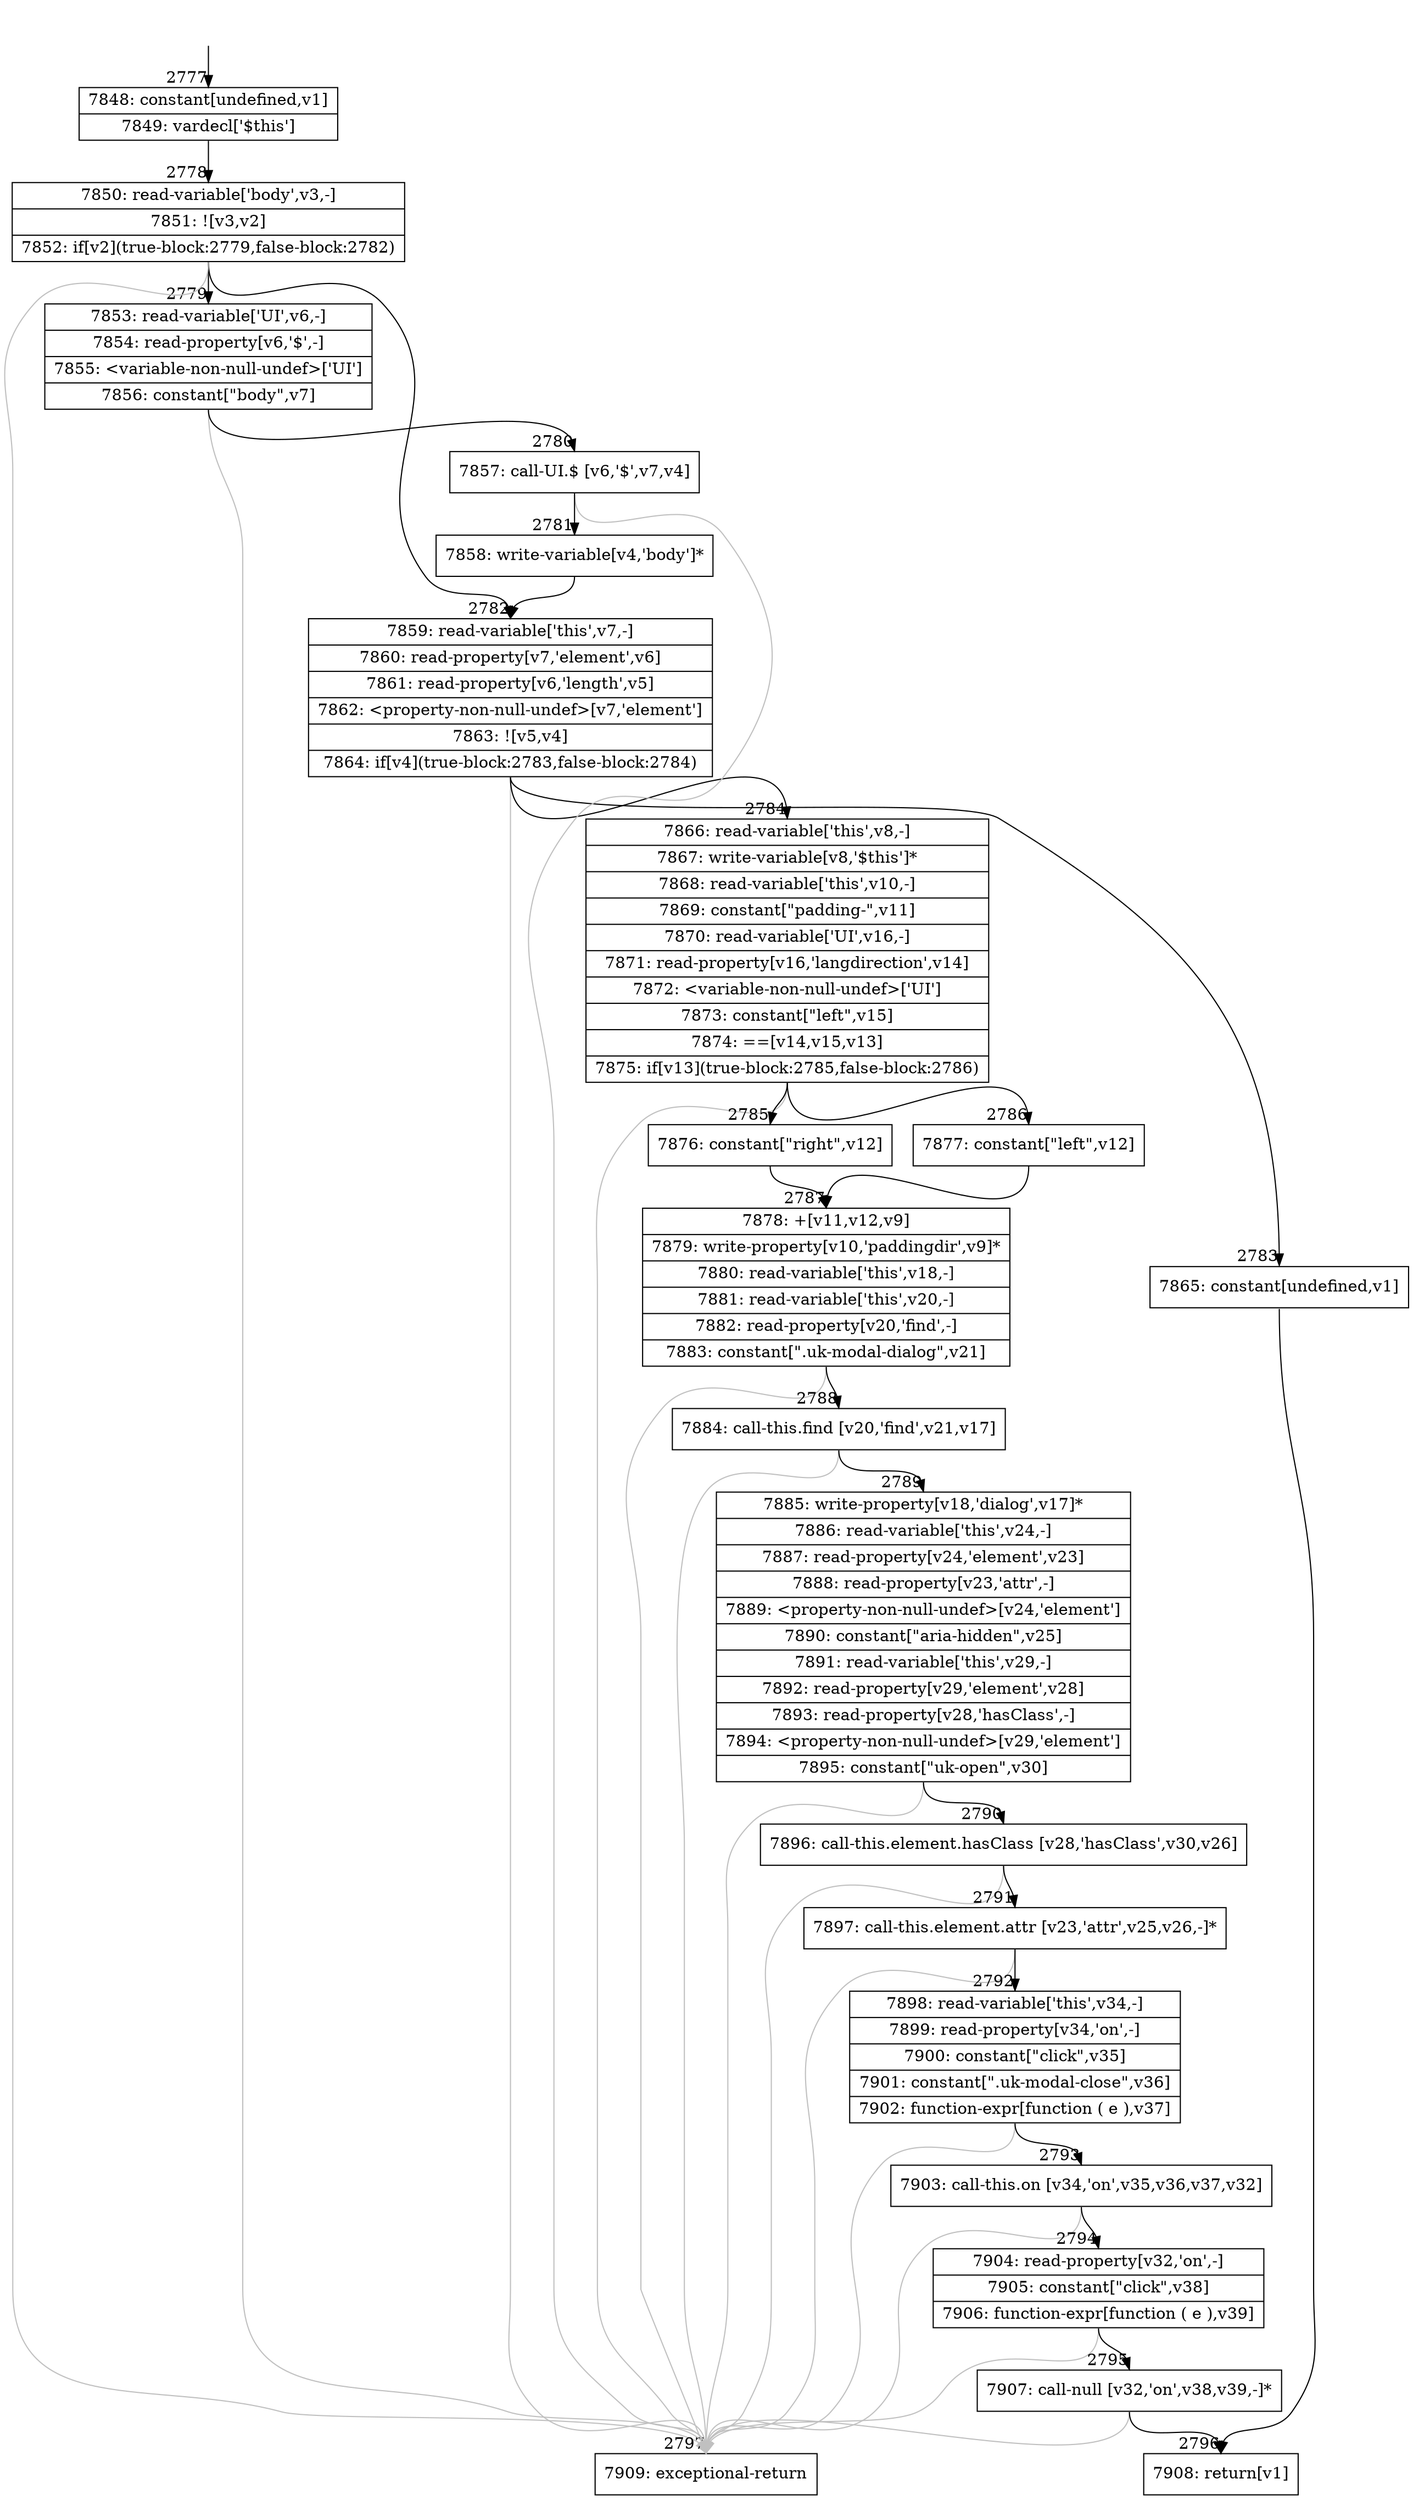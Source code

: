 digraph {
rankdir="TD"
BB_entry214[shape=none,label=""];
BB_entry214 -> BB2777 [tailport=s, headport=n, headlabel="    2777"]
BB2777 [shape=record label="{7848: constant[undefined,v1]|7849: vardecl['$this']}" ] 
BB2777 -> BB2778 [tailport=s, headport=n, headlabel="      2778"]
BB2778 [shape=record label="{7850: read-variable['body',v3,-]|7851: ![v3,v2]|7852: if[v2](true-block:2779,false-block:2782)}" ] 
BB2778 -> BB2779 [tailport=s, headport=n, headlabel="      2779"]
BB2778 -> BB2782 [tailport=s, headport=n, headlabel="      2782"]
BB2778 -> BB2797 [tailport=s, headport=n, color=gray, headlabel="      2797"]
BB2779 [shape=record label="{7853: read-variable['UI',v6,-]|7854: read-property[v6,'$',-]|7855: \<variable-non-null-undef\>['UI']|7856: constant[\"body\",v7]}" ] 
BB2779 -> BB2780 [tailport=s, headport=n, headlabel="      2780"]
BB2779 -> BB2797 [tailport=s, headport=n, color=gray]
BB2780 [shape=record label="{7857: call-UI.$ [v6,'$',v7,v4]}" ] 
BB2780 -> BB2781 [tailport=s, headport=n, headlabel="      2781"]
BB2780 -> BB2797 [tailport=s, headport=n, color=gray]
BB2781 [shape=record label="{7858: write-variable[v4,'body']*}" ] 
BB2781 -> BB2782 [tailport=s, headport=n]
BB2782 [shape=record label="{7859: read-variable['this',v7,-]|7860: read-property[v7,'element',v6]|7861: read-property[v6,'length',v5]|7862: \<property-non-null-undef\>[v7,'element']|7863: ![v5,v4]|7864: if[v4](true-block:2783,false-block:2784)}" ] 
BB2782 -> BB2783 [tailport=s, headport=n, headlabel="      2783"]
BB2782 -> BB2784 [tailport=s, headport=n, headlabel="      2784"]
BB2782 -> BB2797 [tailport=s, headport=n, color=gray]
BB2783 [shape=record label="{7865: constant[undefined,v1]}" ] 
BB2783 -> BB2796 [tailport=s, headport=n, headlabel="      2796"]
BB2784 [shape=record label="{7866: read-variable['this',v8,-]|7867: write-variable[v8,'$this']*|7868: read-variable['this',v10,-]|7869: constant[\"padding-\",v11]|7870: read-variable['UI',v16,-]|7871: read-property[v16,'langdirection',v14]|7872: \<variable-non-null-undef\>['UI']|7873: constant[\"left\",v15]|7874: ==[v14,v15,v13]|7875: if[v13](true-block:2785,false-block:2786)}" ] 
BB2784 -> BB2785 [tailport=s, headport=n, headlabel="      2785"]
BB2784 -> BB2786 [tailport=s, headport=n, headlabel="      2786"]
BB2784 -> BB2797 [tailport=s, headport=n, color=gray]
BB2785 [shape=record label="{7876: constant[\"right\",v12]}" ] 
BB2785 -> BB2787 [tailport=s, headport=n, headlabel="      2787"]
BB2786 [shape=record label="{7877: constant[\"left\",v12]}" ] 
BB2786 -> BB2787 [tailport=s, headport=n]
BB2787 [shape=record label="{7878: +[v11,v12,v9]|7879: write-property[v10,'paddingdir',v9]*|7880: read-variable['this',v18,-]|7881: read-variable['this',v20,-]|7882: read-property[v20,'find',-]|7883: constant[\".uk-modal-dialog\",v21]}" ] 
BB2787 -> BB2788 [tailport=s, headport=n, headlabel="      2788"]
BB2787 -> BB2797 [tailport=s, headport=n, color=gray]
BB2788 [shape=record label="{7884: call-this.find [v20,'find',v21,v17]}" ] 
BB2788 -> BB2789 [tailport=s, headport=n, headlabel="      2789"]
BB2788 -> BB2797 [tailport=s, headport=n, color=gray]
BB2789 [shape=record label="{7885: write-property[v18,'dialog',v17]*|7886: read-variable['this',v24,-]|7887: read-property[v24,'element',v23]|7888: read-property[v23,'attr',-]|7889: \<property-non-null-undef\>[v24,'element']|7890: constant[\"aria-hidden\",v25]|7891: read-variable['this',v29,-]|7892: read-property[v29,'element',v28]|7893: read-property[v28,'hasClass',-]|7894: \<property-non-null-undef\>[v29,'element']|7895: constant[\"uk-open\",v30]}" ] 
BB2789 -> BB2790 [tailport=s, headport=n, headlabel="      2790"]
BB2789 -> BB2797 [tailport=s, headport=n, color=gray]
BB2790 [shape=record label="{7896: call-this.element.hasClass [v28,'hasClass',v30,v26]}" ] 
BB2790 -> BB2791 [tailport=s, headport=n, headlabel="      2791"]
BB2790 -> BB2797 [tailport=s, headport=n, color=gray]
BB2791 [shape=record label="{7897: call-this.element.attr [v23,'attr',v25,v26,-]*}" ] 
BB2791 -> BB2792 [tailport=s, headport=n, headlabel="      2792"]
BB2791 -> BB2797 [tailport=s, headport=n, color=gray]
BB2792 [shape=record label="{7898: read-variable['this',v34,-]|7899: read-property[v34,'on',-]|7900: constant[\"click\",v35]|7901: constant[\".uk-modal-close\",v36]|7902: function-expr[function ( e ),v37]}" ] 
BB2792 -> BB2793 [tailport=s, headport=n, headlabel="      2793"]
BB2792 -> BB2797 [tailport=s, headport=n, color=gray]
BB2793 [shape=record label="{7903: call-this.on [v34,'on',v35,v36,v37,v32]}" ] 
BB2793 -> BB2794 [tailport=s, headport=n, headlabel="      2794"]
BB2793 -> BB2797 [tailport=s, headport=n, color=gray]
BB2794 [shape=record label="{7904: read-property[v32,'on',-]|7905: constant[\"click\",v38]|7906: function-expr[function ( e ),v39]}" ] 
BB2794 -> BB2795 [tailport=s, headport=n, headlabel="      2795"]
BB2794 -> BB2797 [tailport=s, headport=n, color=gray]
BB2795 [shape=record label="{7907: call-null [v32,'on',v38,v39,-]*}" ] 
BB2795 -> BB2796 [tailport=s, headport=n]
BB2795 -> BB2797 [tailport=s, headport=n, color=gray]
BB2796 [shape=record label="{7908: return[v1]}" ] 
BB2797 [shape=record label="{7909: exceptional-return}" ] 
//#$~ 2164
}
